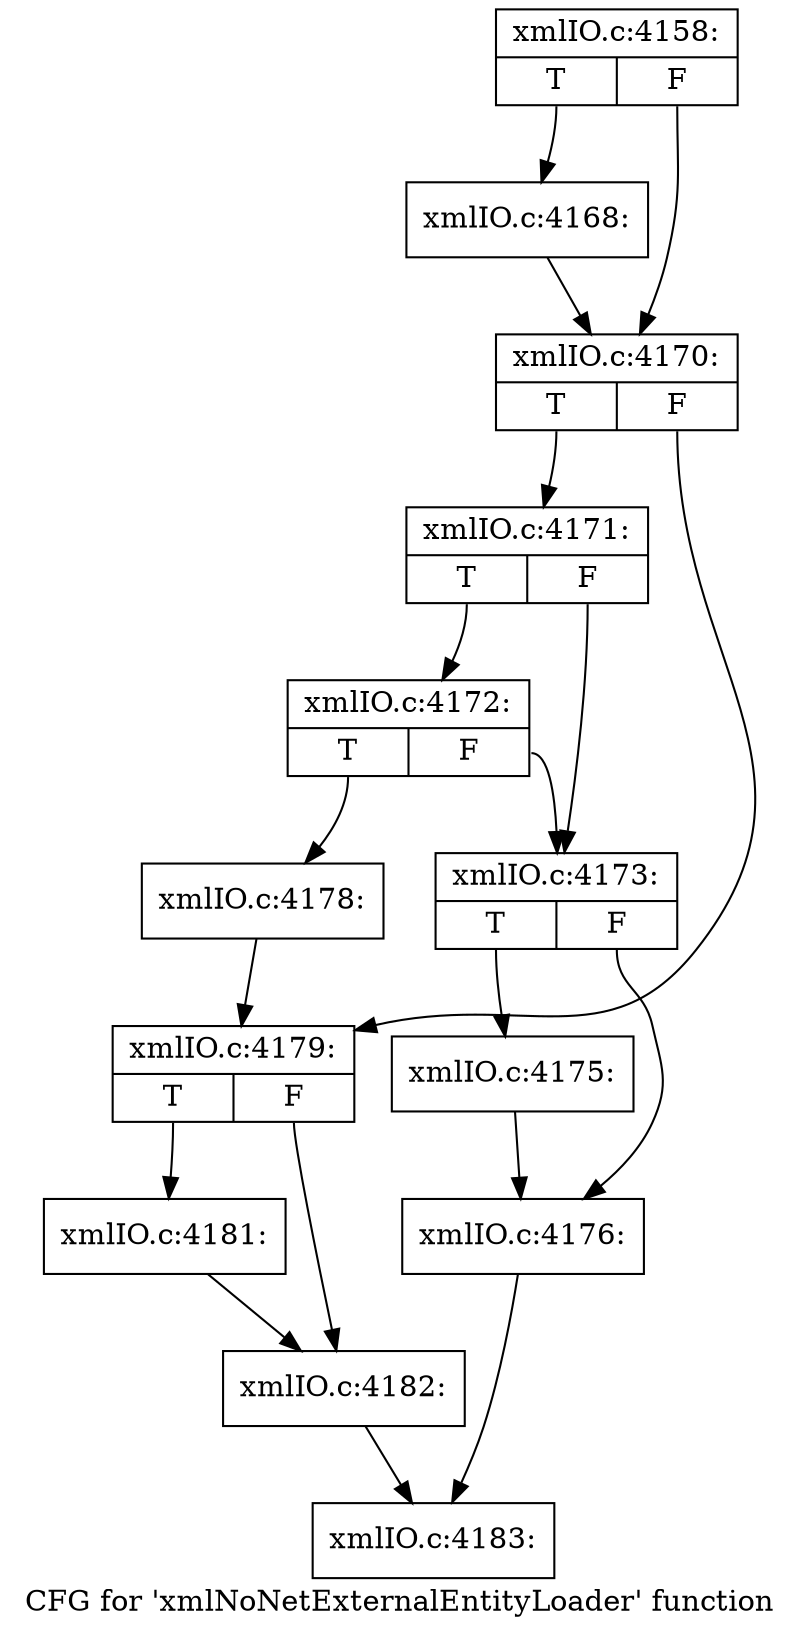 digraph "CFG for 'xmlNoNetExternalEntityLoader' function" {
	label="CFG for 'xmlNoNetExternalEntityLoader' function";

	Node0x5369300 [shape=record,label="{xmlIO.c:4158:|{<s0>T|<s1>F}}"];
	Node0x5369300:s0 -> Node0x53717f0;
	Node0x5369300:s1 -> Node0x5371c70;
	Node0x53717f0 [shape=record,label="{xmlIO.c:4168:}"];
	Node0x53717f0 -> Node0x5371c70;
	Node0x5371c70 [shape=record,label="{xmlIO.c:4170:|{<s0>T|<s1>F}}"];
	Node0x5371c70:s0 -> Node0x5371f70;
	Node0x5371c70:s1 -> Node0x5371fc0;
	Node0x5371f70 [shape=record,label="{xmlIO.c:4171:|{<s0>T|<s1>F}}"];
	Node0x5371f70:s0 -> Node0x5372310;
	Node0x5371f70:s1 -> Node0x5372270;
	Node0x5372310 [shape=record,label="{xmlIO.c:4172:|{<s0>T|<s1>F}}"];
	Node0x5372310:s0 -> Node0x53722c0;
	Node0x5372310:s1 -> Node0x5372270;
	Node0x5372270 [shape=record,label="{xmlIO.c:4173:|{<s0>T|<s1>F}}"];
	Node0x5372270:s0 -> Node0x5372ca0;
	Node0x5372270:s1 -> Node0x5372cf0;
	Node0x5372ca0 [shape=record,label="{xmlIO.c:4175:}"];
	Node0x5372ca0 -> Node0x5372cf0;
	Node0x5372cf0 [shape=record,label="{xmlIO.c:4176:}"];
	Node0x5372cf0 -> Node0x4e92250;
	Node0x53722c0 [shape=record,label="{xmlIO.c:4178:}"];
	Node0x53722c0 -> Node0x5371fc0;
	Node0x5371fc0 [shape=record,label="{xmlIO.c:4179:|{<s0>T|<s1>F}}"];
	Node0x5371fc0:s0 -> Node0x5271db0;
	Node0x5371fc0:s1 -> Node0x5271e00;
	Node0x5271db0 [shape=record,label="{xmlIO.c:4181:}"];
	Node0x5271db0 -> Node0x5271e00;
	Node0x5271e00 [shape=record,label="{xmlIO.c:4182:}"];
	Node0x5271e00 -> Node0x4e92250;
	Node0x4e92250 [shape=record,label="{xmlIO.c:4183:}"];
}
